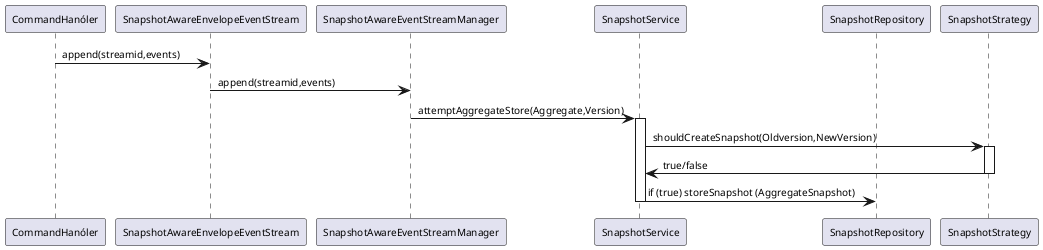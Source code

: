 @startuml
skinparam backgroundColor white
skinparam defaultFontName Arial
skinparam defaultFontsize 10

participant "CommandHanóler" as CommandHandler
participant "SnapshotAwareEnvelopeEventStream" as SnapshotAwareEnvelopeEventStream
participant "SnapshotAwareEventStreamManager" as SnapshotAwareEventStreamManager
participant "SnapshotService" as SnapshotService
participant "SnapshotRepository" as SnapshotRepository
participant "SnapshotStrategy" as SnapshotStrategy

CommandHandler -> SnapshotAwareEnvelopeEventStream: append(streamid,events)
SnapshotAwareEnvelopeEventStream -> SnapshotAwareEventStreamManager: append(streamid,events)
SnapshotAwareEventStreamManager -> SnapshotService: attemptAggregateStore(Aggregate,Version)
activate SnapshotService
SnapshotService -> SnapshotStrategy: shouldCreateSnapshot(Oldversion,NewVersion)
activate SnapshotStrategy
SnapshotService <- SnapshotStrategy: true/false
deactivate SnapshotStrategy
SnapshotService ->  SnapshotRepository: if (true) storeSnapshot (AggregateSnapshot)
deactivate SnapshotService
@enduml
